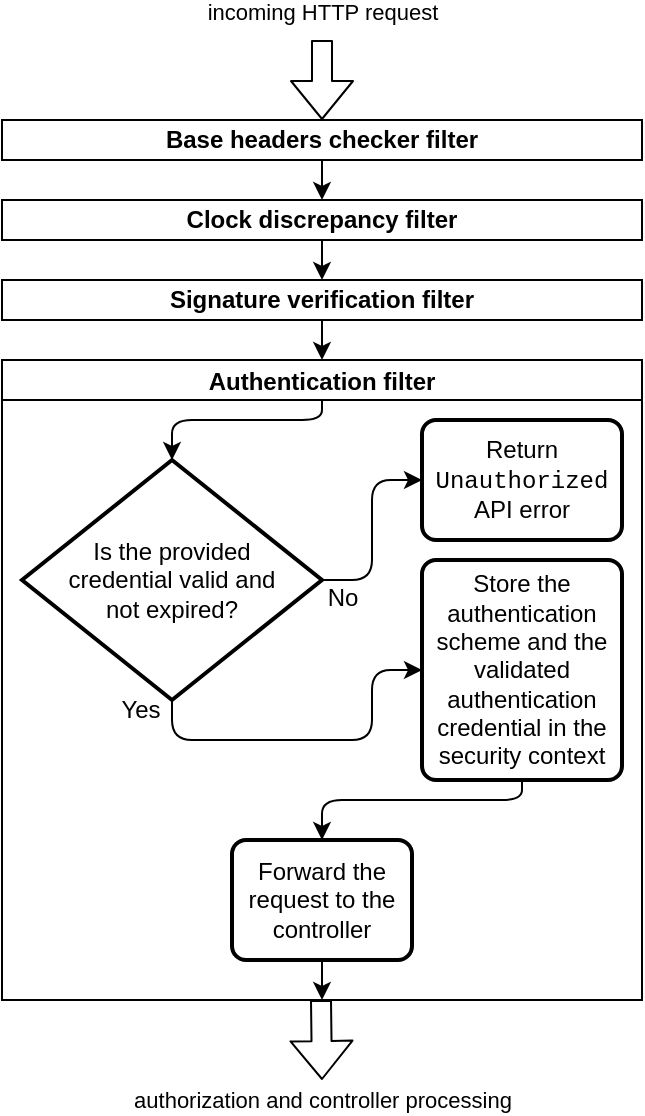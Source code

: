 <mxfile version="13.0.9">
    <diagram id="Sttl8mKHboSlKdve3zSI" name="Page-1">
        <mxGraphModel dx="625" dy="579" grid="1" gridSize="10" guides="1" tooltips="1" connect="1" arrows="1" fold="1" page="1" pageScale="1" pageWidth="827" pageHeight="1169" math="0" shadow="0">
            <root>
                <mxCell id="0"/>
                <mxCell id="1" parent="0"/>
                <mxCell id="61" style="edgeStyle=orthogonalEdgeStyle;rounded=0;orthogonalLoop=1;jettySize=auto;html=1;exitX=0.5;exitY=1;exitDx=0;exitDy=0;entryX=0.5;entryY=0;entryDx=0;entryDy=0;" parent="1" source="21" target="23" edge="1">
                    <mxGeometry relative="1" as="geometry"/>
                </mxCell>
                <mxCell id="21" value="&lt;b&gt;Base headers checker filter&lt;/b&gt;" style="rounded=0;whiteSpace=wrap;html=1;" parent="1" vertex="1">
                    <mxGeometry x="40" y="120" width="320" height="20" as="geometry"/>
                </mxCell>
                <mxCell id="84" style="edgeStyle=orthogonalEdgeStyle;rounded=0;orthogonalLoop=1;jettySize=auto;html=1;exitX=0.5;exitY=1;exitDx=0;exitDy=0;entryX=0.5;entryY=0;entryDx=0;entryDy=0;" edge="1" parent="1" source="23" target="25">
                    <mxGeometry relative="1" as="geometry"/>
                </mxCell>
                <mxCell id="23" value="&lt;b&gt;Clock discrepancy filter&lt;/b&gt;" style="rounded=0;whiteSpace=wrap;html=1;" parent="1" vertex="1">
                    <mxGeometry x="40" y="160" width="320" height="20" as="geometry"/>
                </mxCell>
                <mxCell id="85" style="edgeStyle=orthogonalEdgeStyle;rounded=0;orthogonalLoop=1;jettySize=auto;html=1;exitX=0.5;exitY=1;exitDx=0;exitDy=0;entryX=0.5;entryY=0;entryDx=0;entryDy=0;" edge="1" parent="1" source="25" target="41">
                    <mxGeometry relative="1" as="geometry"/>
                </mxCell>
                <mxCell id="25" value="&lt;b&gt;Signature verification filter&lt;br&gt;&lt;/b&gt;" style="rounded=0;whiteSpace=wrap;html=1;" parent="1" vertex="1">
                    <mxGeometry x="40" y="200" width="320" height="20" as="geometry"/>
                </mxCell>
                <mxCell id="18" value="" style="shape=flexArrow;endArrow=classic;html=1;entryX=0.5;entryY=0;entryDx=0;entryDy=0;" parent="1" edge="1">
                    <mxGeometry width="50" height="50" relative="1" as="geometry">
                        <mxPoint x="200" y="80" as="sourcePoint"/>
                        <mxPoint x="200" y="120" as="targetPoint"/>
                    </mxGeometry>
                </mxCell>
                <mxCell id="19" value="incoming HTTP request" style="edgeLabel;html=1;align=center;verticalAlign=middle;resizable=0;points=[];" parent="18" vertex="1" connectable="0">
                    <mxGeometry x="-0.6" y="1" relative="1" as="geometry">
                        <mxPoint x="-1" y="-22" as="offset"/>
                    </mxGeometry>
                </mxCell>
                <mxCell id="39" value="" style="shape=flexArrow;endArrow=classic;html=1;" parent="1" edge="1">
                    <mxGeometry width="50" height="50" relative="1" as="geometry">
                        <mxPoint x="199.5" y="560" as="sourcePoint"/>
                        <mxPoint x="200" y="600" as="targetPoint"/>
                    </mxGeometry>
                </mxCell>
                <mxCell id="40" value="authorization and controller processing" style="edgeLabel;html=1;align=center;verticalAlign=middle;resizable=0;points=[];" parent="39" vertex="1" connectable="0">
                    <mxGeometry x="-0.6" y="1" relative="1" as="geometry">
                        <mxPoint x="-0.6" y="42.01" as="offset"/>
                    </mxGeometry>
                </mxCell>
                <mxCell id="41" value="Authentication filter" style="swimlane;startSize=20;" parent="1" vertex="1">
                    <mxGeometry x="40" y="240" width="320" height="320" as="geometry"/>
                </mxCell>
                <mxCell id="88" style="edgeStyle=orthogonalEdgeStyle;rounded=1;orthogonalLoop=1;jettySize=auto;html=1;exitX=1;exitY=0.5;exitDx=0;exitDy=0;exitPerimeter=0;entryX=0;entryY=0.5;entryDx=0;entryDy=0;" edge="1" parent="41" source="68" target="74">
                    <mxGeometry relative="1" as="geometry"/>
                </mxCell>
                <mxCell id="91" style="edgeStyle=orthogonalEdgeStyle;rounded=1;orthogonalLoop=1;jettySize=auto;html=1;exitX=0.5;exitY=1;exitDx=0;exitDy=0;exitPerimeter=0;entryX=0;entryY=0.5;entryDx=0;entryDy=0;" edge="1" parent="41" source="68" target="90">
                    <mxGeometry relative="1" as="geometry"/>
                </mxCell>
                <mxCell id="68" value="Is the provided&lt;br&gt;credential valid and&lt;br&gt;not expired?" style="strokeWidth=2;html=1;shape=mxgraph.flowchart.decision;whiteSpace=wrap;spacingTop=0;" parent="41" vertex="1">
                    <mxGeometry x="10" y="50" width="150" height="120" as="geometry"/>
                </mxCell>
                <mxCell id="74" value="Return &lt;font face=&quot;Courier New&quot;&gt;Unauthorized&lt;/font&gt; API error" style="rounded=1;whiteSpace=wrap;html=1;absoluteArcSize=1;arcSize=14;strokeWidth=2;" parent="41" vertex="1">
                    <mxGeometry x="210" y="30" width="100" height="60" as="geometry"/>
                </mxCell>
                <mxCell id="87" style="edgeStyle=orthogonalEdgeStyle;rounded=1;orthogonalLoop=1;jettySize=auto;html=1;entryX=0.5;entryY=0;entryDx=0;entryDy=0;entryPerimeter=0;" edge="1" parent="41" target="68">
                    <mxGeometry relative="1" as="geometry">
                        <mxPoint x="160" y="20" as="sourcePoint"/>
                        <Array as="points">
                            <mxPoint x="160" y="30"/>
                            <mxPoint x="85" y="30"/>
                        </Array>
                    </mxGeometry>
                </mxCell>
                <mxCell id="89" value="No" style="text;html=1;align=center;verticalAlign=middle;resizable=0;points=[];autosize=1;" vertex="1" parent="41">
                    <mxGeometry x="155" y="109" width="30" height="20" as="geometry"/>
                </mxCell>
                <mxCell id="95" style="edgeStyle=orthogonalEdgeStyle;rounded=1;orthogonalLoop=1;jettySize=auto;html=1;exitX=0.5;exitY=1;exitDx=0;exitDy=0;entryX=0.5;entryY=0;entryDx=0;entryDy=0;" edge="1" parent="41" source="90" target="93">
                    <mxGeometry relative="1" as="geometry">
                        <Array as="points">
                            <mxPoint x="260" y="220"/>
                            <mxPoint x="160" y="220"/>
                        </Array>
                    </mxGeometry>
                </mxCell>
                <mxCell id="90" value="Store the authentication scheme and the validated authentication credential in the security context" style="rounded=1;whiteSpace=wrap;html=1;absoluteArcSize=1;arcSize=14;strokeWidth=2;" vertex="1" parent="41">
                    <mxGeometry x="210" y="100" width="100" height="110" as="geometry"/>
                </mxCell>
                <mxCell id="92" value="Yes" style="text;html=1;align=center;verticalAlign=middle;resizable=0;points=[];autosize=1;" vertex="1" parent="41">
                    <mxGeometry x="49" y="165" width="40" height="20" as="geometry"/>
                </mxCell>
                <mxCell id="94" style="edgeStyle=orthogonalEdgeStyle;rounded=1;orthogonalLoop=1;jettySize=auto;html=1;exitX=0.5;exitY=1;exitDx=0;exitDy=0;entryX=0.5;entryY=1;entryDx=0;entryDy=0;" edge="1" parent="41" source="93" target="41">
                    <mxGeometry relative="1" as="geometry"/>
                </mxCell>
                <mxCell id="93" value="Forward the request to the controller" style="rounded=1;whiteSpace=wrap;html=1;absoluteArcSize=1;arcSize=14;strokeWidth=2;" vertex="1" parent="41">
                    <mxGeometry x="115" y="240" width="90" height="60" as="geometry"/>
                </mxCell>
            </root>
        </mxGraphModel>
    </diagram>
</mxfile>
